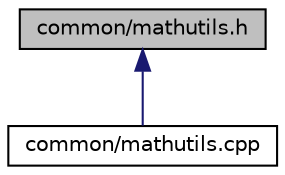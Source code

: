 digraph "common/mathutils.h"
{
  edge [fontname="Helvetica",fontsize="10",labelfontname="Helvetica",labelfontsize="10"];
  node [fontname="Helvetica",fontsize="10",shape=record];
  Node1 [label="common/mathutils.h",height=0.2,width=0.4,color="black", fillcolor="grey75", style="filled" fontcolor="black"];
  Node1 -> Node2 [dir="back",color="midnightblue",fontsize="10",style="solid",fontname="Helvetica"];
  Node2 [label="common/mathutils.cpp",height=0.2,width=0.4,color="black", fillcolor="white", style="filled",URL="$mathutils_8cpp.html",tooltip="Miscellaneous maths utilities. "];
}
